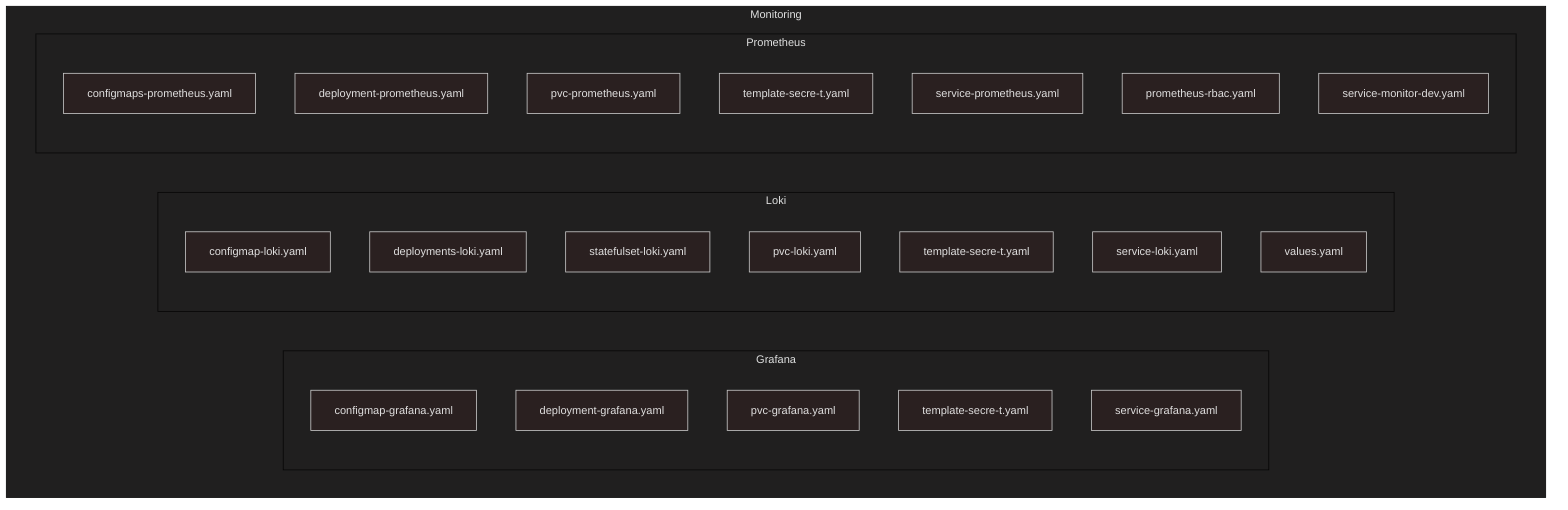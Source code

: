 ---
config:
  theme: neo-dark
---
flowchart TD
    subgraph Monitoring
        subgraph Grafana
            configmap_grafana[configmap-grafana.yaml]
            deployment_grafana[deployment-grafana.yaml]
            pvc_grafana[pvc-grafana.yaml]
            secret_grafana[template-secre-t.yaml]
            service_grafana[service-grafana.yaml]
        end
        subgraph Loki
            configmap_loki[configmap-loki.yaml]
            deployment_loki[deployments-loki.yaml]
            statefulset_loki[statefulset-loki.yaml]
            pvc_loki[pvc-loki.yaml]
            secret_loki[template-secre-t.yaml]
            service_loki[service-loki.yaml]
            values_loki[values.yaml]
        end
        subgraph Prometheus
            configmaps_prometheus[configmaps-prometheus.yaml]
            deployment_prometheus[deployment-prometheus.yaml]
            pvc_prometheus[pvc-prometheus.yaml]
            secret_prometheus[template-secre-t.yaml]
            service_prometheus[service-prometheus.yaml]
            prometheus_rbac[prometheus-rbac.yaml]
            service_monitor[service-monitor-dev.yaml]
        end
    end